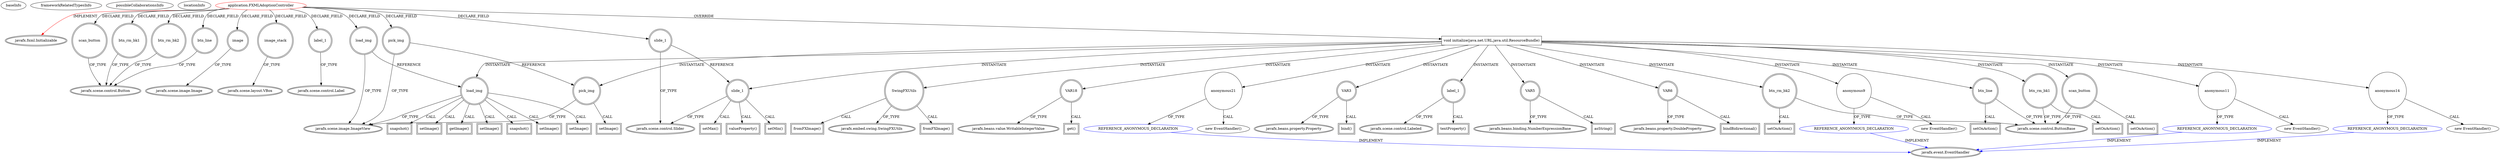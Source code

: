 digraph {
baseInfo[graphId=4247,category="extension_graph",isAnonymous=false,possibleRelation=true]
frameworkRelatedTypesInfo[0="javafx.fxml.Initializable"]
possibleCollaborationsInfo[0="4247~OVERRIDING_METHOD_DECLARATION-INSTANTIATION-~javafx.fxml.Initializable ~javafx.event.EventHandler ~false~true"]
locationInfo[projectName="soonzsoonz-QuickFoot",filePath="/soonzsoonz-QuickFoot/QuickFoot-master/src/application/FXMLAdoptionController.java",contextSignature="FXMLAdoptionController",graphId="4247"]
0[label="application.FXMLAdoptionController",vertexType="ROOT_CLIENT_CLASS_DECLARATION",isFrameworkType=false,color=red]
1[label="javafx.fxml.Initializable",vertexType="FRAMEWORK_INTERFACE_TYPE",isFrameworkType=true,peripheries=2]
2[label="btn_line",vertexType="FIELD_DECLARATION",isFrameworkType=true,peripheries=2,shape=circle]
3[label="javafx.scene.control.Button",vertexType="FRAMEWORK_CLASS_TYPE",isFrameworkType=true,peripheries=2]
4[label="btn_rm_bk1",vertexType="FIELD_DECLARATION",isFrameworkType=true,peripheries=2,shape=circle]
6[label="btn_rm_bk2",vertexType="FIELD_DECLARATION",isFrameworkType=true,peripheries=2,shape=circle]
8[label="image",vertexType="FIELD_DECLARATION",isFrameworkType=true,peripheries=2,shape=circle]
9[label="javafx.scene.image.Image",vertexType="FRAMEWORK_CLASS_TYPE",isFrameworkType=true,peripheries=2]
10[label="image_stack",vertexType="FIELD_DECLARATION",isFrameworkType=true,peripheries=2,shape=circle]
11[label="javafx.scene.layout.VBox",vertexType="FRAMEWORK_CLASS_TYPE",isFrameworkType=true,peripheries=2]
12[label="label_1",vertexType="FIELD_DECLARATION",isFrameworkType=true,peripheries=2,shape=circle]
13[label="javafx.scene.control.Label",vertexType="FRAMEWORK_CLASS_TYPE",isFrameworkType=true,peripheries=2]
14[label="load_img",vertexType="FIELD_DECLARATION",isFrameworkType=true,peripheries=2,shape=circle]
15[label="javafx.scene.image.ImageView",vertexType="FRAMEWORK_CLASS_TYPE",isFrameworkType=true,peripheries=2]
16[label="pick_img",vertexType="FIELD_DECLARATION",isFrameworkType=true,peripheries=2,shape=circle]
18[label="scan_button",vertexType="FIELD_DECLARATION",isFrameworkType=true,peripheries=2,shape=circle]
20[label="slide_1",vertexType="FIELD_DECLARATION",isFrameworkType=true,peripheries=2,shape=circle]
21[label="javafx.scene.control.Slider",vertexType="FRAMEWORK_CLASS_TYPE",isFrameworkType=true,peripheries=2]
22[label="void initialize(java.net.URL,java.util.ResourceBundle)",vertexType="OVERRIDING_METHOD_DECLARATION",isFrameworkType=false,shape=box]
23[label="load_img",vertexType="VARIABLE_EXPRESION",isFrameworkType=true,peripheries=2,shape=circle]
24[label="getImage()",vertexType="INSIDE_CALL",isFrameworkType=true,peripheries=2,shape=box]
26[label="slide_1",vertexType="VARIABLE_EXPRESION",isFrameworkType=true,peripheries=2,shape=circle]
27[label="setMin()",vertexType="INSIDE_CALL",isFrameworkType=true,peripheries=2,shape=box]
30[label="setMax()",vertexType="INSIDE_CALL",isFrameworkType=true,peripheries=2,shape=box]
31[label="VAR3",vertexType="VARIABLE_EXPRESION",isFrameworkType=true,peripheries=2,shape=circle]
33[label="javafx.beans.property.Property",vertexType="FRAMEWORK_INTERFACE_TYPE",isFrameworkType=true,peripheries=2]
32[label="bind()",vertexType="INSIDE_CALL",isFrameworkType=true,peripheries=2,shape=box]
34[label="label_1",vertexType="VARIABLE_EXPRESION",isFrameworkType=true,peripheries=2,shape=circle]
36[label="javafx.scene.control.Labeled",vertexType="FRAMEWORK_CLASS_TYPE",isFrameworkType=true,peripheries=2]
35[label="textProperty()",vertexType="INSIDE_CALL",isFrameworkType=true,peripheries=2,shape=box]
37[label="VAR5",vertexType="VARIABLE_EXPRESION",isFrameworkType=true,peripheries=2,shape=circle]
39[label="javafx.beans.binding.NumberExpressionBase",vertexType="FRAMEWORK_CLASS_TYPE",isFrameworkType=true,peripheries=2]
38[label="asString()",vertexType="INSIDE_CALL",isFrameworkType=true,peripheries=2,shape=box]
40[label="VAR6",vertexType="VARIABLE_EXPRESION",isFrameworkType=true,peripheries=2,shape=circle]
42[label="javafx.beans.property.DoubleProperty",vertexType="FRAMEWORK_CLASS_TYPE",isFrameworkType=true,peripheries=2]
41[label="bindBidirectional()",vertexType="INSIDE_CALL",isFrameworkType=true,peripheries=2,shape=box]
44[label="valueProperty()",vertexType="INSIDE_CALL",isFrameworkType=true,peripheries=2,shape=box]
45[label="btn_line",vertexType="VARIABLE_EXPRESION",isFrameworkType=true,peripheries=2,shape=circle]
47[label="javafx.scene.control.ButtonBase",vertexType="FRAMEWORK_CLASS_TYPE",isFrameworkType=true,peripheries=2]
46[label="setOnAction()",vertexType="INSIDE_CALL",isFrameworkType=true,peripheries=2,shape=box]
49[label="anonymous9",vertexType="VARIABLE_EXPRESION",isFrameworkType=false,shape=circle]
50[label="REFERENCE_ANONYMOUS_DECLARATION",vertexType="REFERENCE_ANONYMOUS_DECLARATION",isFrameworkType=false,color=blue]
51[label="javafx.event.EventHandler",vertexType="FRAMEWORK_INTERFACE_TYPE",isFrameworkType=true,peripheries=2]
48[label="new EventHandler()",vertexType="CONSTRUCTOR_CALL",isFrameworkType=false]
52[label="scan_button",vertexType="VARIABLE_EXPRESION",isFrameworkType=true,peripheries=2,shape=circle]
53[label="setOnAction()",vertexType="INSIDE_CALL",isFrameworkType=true,peripheries=2,shape=box]
56[label="anonymous11",vertexType="VARIABLE_EXPRESION",isFrameworkType=false,shape=circle]
57[label="REFERENCE_ANONYMOUS_DECLARATION",vertexType="REFERENCE_ANONYMOUS_DECLARATION",isFrameworkType=false,color=blue]
55[label="new EventHandler()",vertexType="CONSTRUCTOR_CALL",isFrameworkType=false]
59[label="pick_img",vertexType="VARIABLE_EXPRESION",isFrameworkType=true,peripheries=2,shape=circle]
60[label="setImage()",vertexType="INSIDE_CALL",isFrameworkType=true,peripheries=2,shape=box]
62[label="btn_rm_bk1",vertexType="VARIABLE_EXPRESION",isFrameworkType=true,peripheries=2,shape=circle]
63[label="setOnAction()",vertexType="INSIDE_CALL",isFrameworkType=true,peripheries=2,shape=box]
66[label="anonymous14",vertexType="VARIABLE_EXPRESION",isFrameworkType=false,shape=circle]
67[label="REFERENCE_ANONYMOUS_DECLARATION",vertexType="REFERENCE_ANONYMOUS_DECLARATION",isFrameworkType=false,color=blue]
65[label="new EventHandler()",vertexType="CONSTRUCTOR_CALL",isFrameworkType=false]
70[label="setImage()",vertexType="INSIDE_CALL",isFrameworkType=true,peripheries=2,shape=box]
71[label="SwingFXUtils",vertexType="VARIABLE_EXPRESION",isFrameworkType=true,peripheries=2,shape=circle]
73[label="javafx.embed.swing.SwingFXUtils",vertexType="FRAMEWORK_CLASS_TYPE",isFrameworkType=true,peripheries=2]
72[label="fromFXImage()",vertexType="INSIDE_CALL",isFrameworkType=true,peripheries=2,shape=box]
75[label="snapshot()",vertexType="INSIDE_CALL",isFrameworkType=true,peripheries=2,shape=box]
76[label="VAR18",vertexType="VARIABLE_EXPRESION",isFrameworkType=true,peripheries=2,shape=circle]
78[label="javafx.beans.value.WritableIntegerValue",vertexType="FRAMEWORK_INTERFACE_TYPE",isFrameworkType=true,peripheries=2]
77[label="get()",vertexType="INSIDE_CALL",isFrameworkType=true,peripheries=2,shape=box]
80[label="setImage()",vertexType="INSIDE_CALL",isFrameworkType=true,peripheries=2,shape=box]
81[label="btn_rm_bk2",vertexType="VARIABLE_EXPRESION",isFrameworkType=true,peripheries=2,shape=circle]
82[label="setOnAction()",vertexType="INSIDE_CALL",isFrameworkType=true,peripheries=2,shape=box]
85[label="anonymous21",vertexType="VARIABLE_EXPRESION",isFrameworkType=false,shape=circle]
86[label="REFERENCE_ANONYMOUS_DECLARATION",vertexType="REFERENCE_ANONYMOUS_DECLARATION",isFrameworkType=false,color=blue]
84[label="new EventHandler()",vertexType="CONSTRUCTOR_CALL",isFrameworkType=false]
89[label="setImage()",vertexType="INSIDE_CALL",isFrameworkType=true,peripheries=2,shape=box]
91[label="fromFXImage()",vertexType="INSIDE_CALL",isFrameworkType=true,peripheries=2,shape=box]
93[label="snapshot()",vertexType="INSIDE_CALL",isFrameworkType=true,peripheries=2,shape=box]
95[label="setImage()",vertexType="INSIDE_CALL",isFrameworkType=true,peripheries=2,shape=box]
0->1[label="IMPLEMENT",color=red]
0->2[label="DECLARE_FIELD"]
2->3[label="OF_TYPE"]
0->4[label="DECLARE_FIELD"]
4->3[label="OF_TYPE"]
0->6[label="DECLARE_FIELD"]
6->3[label="OF_TYPE"]
0->8[label="DECLARE_FIELD"]
8->9[label="OF_TYPE"]
0->10[label="DECLARE_FIELD"]
10->11[label="OF_TYPE"]
0->12[label="DECLARE_FIELD"]
12->13[label="OF_TYPE"]
0->14[label="DECLARE_FIELD"]
14->15[label="OF_TYPE"]
0->16[label="DECLARE_FIELD"]
16->15[label="OF_TYPE"]
0->18[label="DECLARE_FIELD"]
18->3[label="OF_TYPE"]
0->20[label="DECLARE_FIELD"]
20->21[label="OF_TYPE"]
0->22[label="OVERRIDE"]
22->23[label="INSTANTIATE"]
14->23[label="REFERENCE"]
23->15[label="OF_TYPE"]
23->24[label="CALL"]
22->26[label="INSTANTIATE"]
20->26[label="REFERENCE"]
26->21[label="OF_TYPE"]
26->27[label="CALL"]
26->30[label="CALL"]
22->31[label="INSTANTIATE"]
31->33[label="OF_TYPE"]
31->32[label="CALL"]
22->34[label="INSTANTIATE"]
34->36[label="OF_TYPE"]
34->35[label="CALL"]
22->37[label="INSTANTIATE"]
37->39[label="OF_TYPE"]
37->38[label="CALL"]
22->40[label="INSTANTIATE"]
40->42[label="OF_TYPE"]
40->41[label="CALL"]
26->44[label="CALL"]
22->45[label="INSTANTIATE"]
45->47[label="OF_TYPE"]
45->46[label="CALL"]
22->49[label="INSTANTIATE"]
50->51[label="IMPLEMENT",color=blue]
49->50[label="OF_TYPE"]
49->48[label="CALL"]
22->52[label="INSTANTIATE"]
52->47[label="OF_TYPE"]
52->53[label="CALL"]
22->56[label="INSTANTIATE"]
57->51[label="IMPLEMENT",color=blue]
56->57[label="OF_TYPE"]
56->55[label="CALL"]
22->59[label="INSTANTIATE"]
16->59[label="REFERENCE"]
59->15[label="OF_TYPE"]
59->60[label="CALL"]
22->62[label="INSTANTIATE"]
62->47[label="OF_TYPE"]
62->63[label="CALL"]
22->66[label="INSTANTIATE"]
67->51[label="IMPLEMENT",color=blue]
66->67[label="OF_TYPE"]
66->65[label="CALL"]
23->70[label="CALL"]
22->71[label="INSTANTIATE"]
71->73[label="OF_TYPE"]
71->72[label="CALL"]
23->75[label="CALL"]
22->76[label="INSTANTIATE"]
76->78[label="OF_TYPE"]
76->77[label="CALL"]
23->80[label="CALL"]
22->81[label="INSTANTIATE"]
81->47[label="OF_TYPE"]
81->82[label="CALL"]
22->85[label="INSTANTIATE"]
86->51[label="IMPLEMENT",color=blue]
85->86[label="OF_TYPE"]
85->84[label="CALL"]
23->89[label="CALL"]
71->91[label="CALL"]
23->93[label="CALL"]
23->95[label="CALL"]
}

